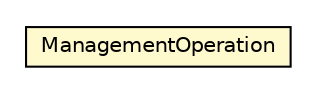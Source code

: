 #!/usr/local/bin/dot
#
# Class diagram 
# Generated by UMLGraph version R5_6-24-gf6e263 (http://www.umlgraph.org/)
#

digraph G {
	edge [fontname="Helvetica",fontsize=10,labelfontname="Helvetica",labelfontsize=10];
	node [fontname="Helvetica",fontsize=10,shape=plaintext];
	nodesep=0.25;
	ranksep=0.5;
	// org.universAAL.middleware.owl.OntClassInfo.ManagementOperation
	c6057039 [label=<<table title="org.universAAL.middleware.owl.OntClassInfo.ManagementOperation" border="0" cellborder="1" cellspacing="0" cellpadding="2" port="p" bgcolor="lemonChiffon" href="./OntClassInfo.ManagementOperation.html">
		<tr><td><table border="0" cellspacing="0" cellpadding="1">
<tr><td align="center" balign="center"> ManagementOperation </td></tr>
		</table></td></tr>
		</table>>, URL="./OntClassInfo.ManagementOperation.html", fontname="Helvetica", fontcolor="black", fontsize=10.0];
}

